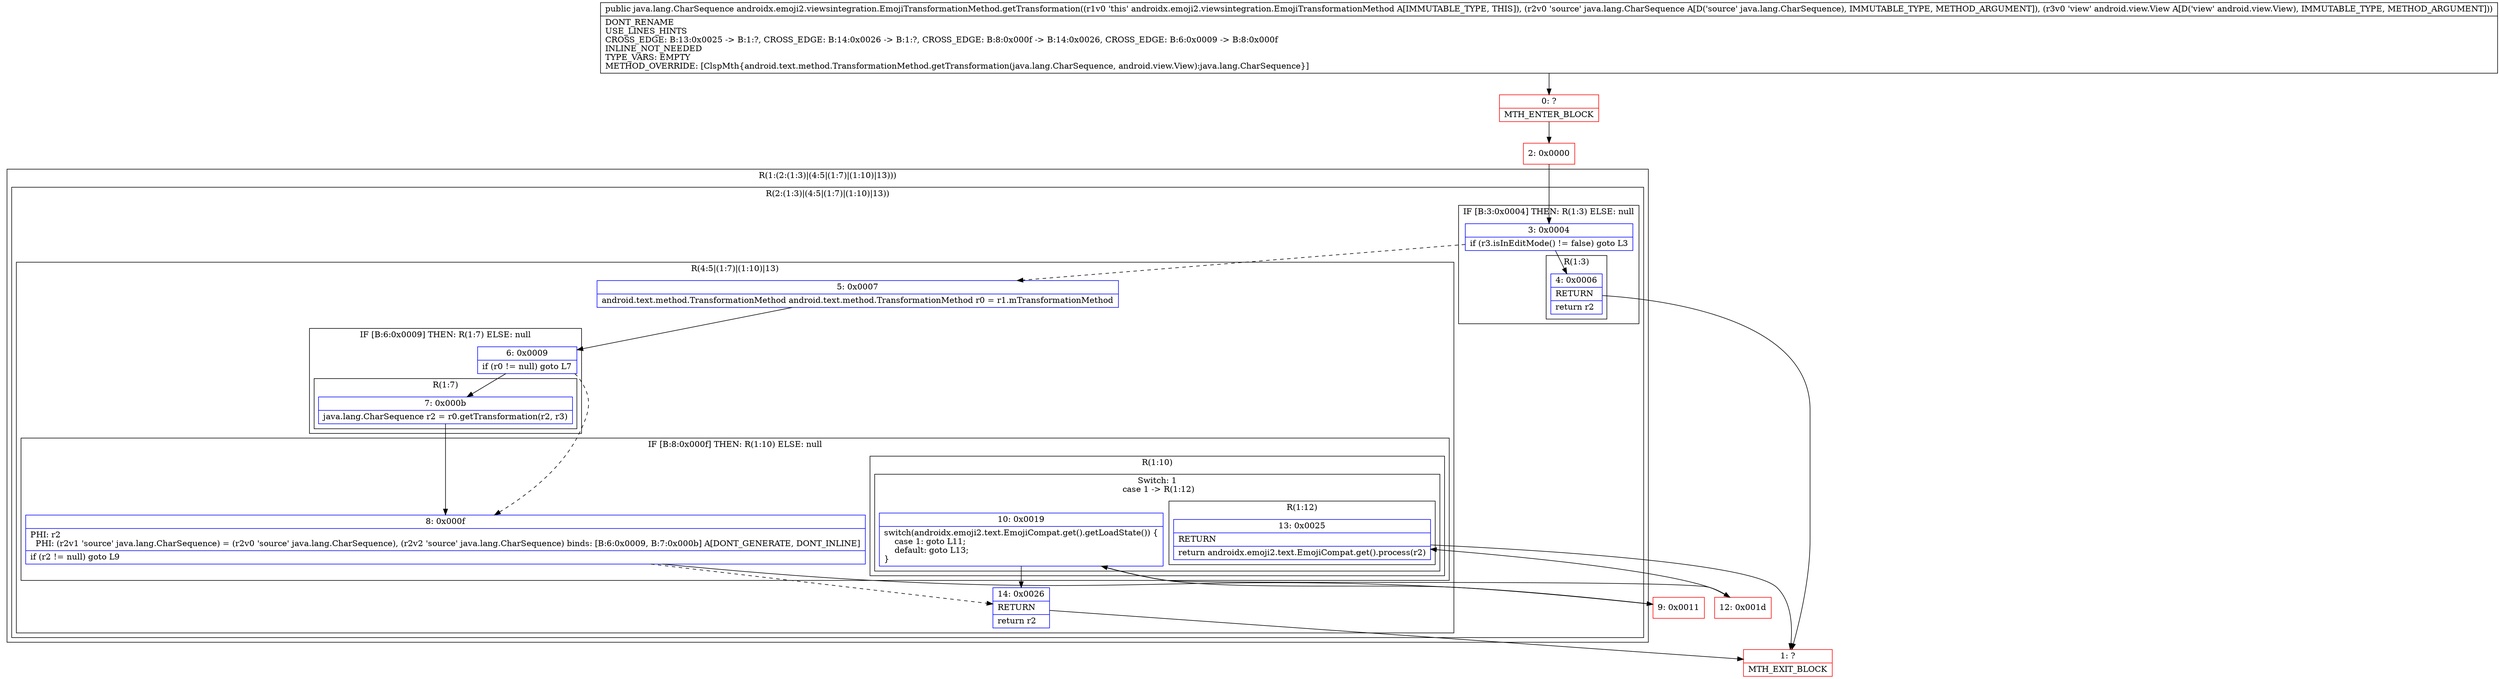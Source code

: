 digraph "CFG forandroidx.emoji2.viewsintegration.EmojiTransformationMethod.getTransformation(Ljava\/lang\/CharSequence;Landroid\/view\/View;)Ljava\/lang\/CharSequence;" {
subgraph cluster_Region_461435453 {
label = "R(1:(2:(1:3)|(4:5|(1:7)|(1:10)|13)))";
node [shape=record,color=blue];
subgraph cluster_Region_1117494377 {
label = "R(2:(1:3)|(4:5|(1:7)|(1:10)|13))";
node [shape=record,color=blue];
subgraph cluster_IfRegion_521863029 {
label = "IF [B:3:0x0004] THEN: R(1:3) ELSE: null";
node [shape=record,color=blue];
Node_3 [shape=record,label="{3\:\ 0x0004|if (r3.isInEditMode() != false) goto L3\l}"];
subgraph cluster_Region_741108447 {
label = "R(1:3)";
node [shape=record,color=blue];
Node_4 [shape=record,label="{4\:\ 0x0006|RETURN\l|return r2\l}"];
}
}
subgraph cluster_Region_1947571886 {
label = "R(4:5|(1:7)|(1:10)|13)";
node [shape=record,color=blue];
Node_5 [shape=record,label="{5\:\ 0x0007|android.text.method.TransformationMethod android.text.method.TransformationMethod r0 = r1.mTransformationMethod\l}"];
subgraph cluster_IfRegion_107084079 {
label = "IF [B:6:0x0009] THEN: R(1:7) ELSE: null";
node [shape=record,color=blue];
Node_6 [shape=record,label="{6\:\ 0x0009|if (r0 != null) goto L7\l}"];
subgraph cluster_Region_782096057 {
label = "R(1:7)";
node [shape=record,color=blue];
Node_7 [shape=record,label="{7\:\ 0x000b|java.lang.CharSequence r2 = r0.getTransformation(r2, r3)\l}"];
}
}
subgraph cluster_IfRegion_815887485 {
label = "IF [B:8:0x000f] THEN: R(1:10) ELSE: null";
node [shape=record,color=blue];
Node_8 [shape=record,label="{8\:\ 0x000f|PHI: r2 \l  PHI: (r2v1 'source' java.lang.CharSequence) = (r2v0 'source' java.lang.CharSequence), (r2v2 'source' java.lang.CharSequence) binds: [B:6:0x0009, B:7:0x000b] A[DONT_GENERATE, DONT_INLINE]\l|if (r2 != null) goto L9\l}"];
subgraph cluster_Region_784850644 {
label = "R(1:10)";
node [shape=record,color=blue];
subgraph cluster_SwitchRegion_1726901550 {
label = "Switch: 1
 case 1 -> R(1:12)";
node [shape=record,color=blue];
Node_10 [shape=record,label="{10\:\ 0x0019|switch(androidx.emoji2.text.EmojiCompat.get().getLoadState()) \{\l    case 1: goto L11;\l    default: goto L13;\l\}\l}"];
subgraph cluster_Region_693868990 {
label = "R(1:12)";
node [shape=record,color=blue];
Node_13 [shape=record,label="{13\:\ 0x0025|RETURN\l|return androidx.emoji2.text.EmojiCompat.get().process(r2)\l}"];
}
}
}
}
Node_14 [shape=record,label="{14\:\ 0x0026|RETURN\l|return r2\l}"];
}
}
}
Node_0 [shape=record,color=red,label="{0\:\ ?|MTH_ENTER_BLOCK\l}"];
Node_2 [shape=record,color=red,label="{2\:\ 0x0000}"];
Node_1 [shape=record,color=red,label="{1\:\ ?|MTH_EXIT_BLOCK\l}"];
Node_9 [shape=record,color=red,label="{9\:\ 0x0011}"];
Node_12 [shape=record,color=red,label="{12\:\ 0x001d}"];
MethodNode[shape=record,label="{public java.lang.CharSequence androidx.emoji2.viewsintegration.EmojiTransformationMethod.getTransformation((r1v0 'this' androidx.emoji2.viewsintegration.EmojiTransformationMethod A[IMMUTABLE_TYPE, THIS]), (r2v0 'source' java.lang.CharSequence A[D('source' java.lang.CharSequence), IMMUTABLE_TYPE, METHOD_ARGUMENT]), (r3v0 'view' android.view.View A[D('view' android.view.View), IMMUTABLE_TYPE, METHOD_ARGUMENT]))  | DONT_RENAME\lUSE_LINES_HINTS\lCROSS_EDGE: B:13:0x0025 \-\> B:1:?, CROSS_EDGE: B:14:0x0026 \-\> B:1:?, CROSS_EDGE: B:8:0x000f \-\> B:14:0x0026, CROSS_EDGE: B:6:0x0009 \-\> B:8:0x000f\lINLINE_NOT_NEEDED\lTYPE_VARS: EMPTY\lMETHOD_OVERRIDE: [ClspMth\{android.text.method.TransformationMethod.getTransformation(java.lang.CharSequence, android.view.View):java.lang.CharSequence\}]\l}"];
MethodNode -> Node_0;Node_3 -> Node_4;
Node_3 -> Node_5[style=dashed];
Node_4 -> Node_1;
Node_5 -> Node_6;
Node_6 -> Node_7;
Node_6 -> Node_8[style=dashed];
Node_7 -> Node_8;
Node_8 -> Node_9;
Node_8 -> Node_14[style=dashed];
Node_10 -> Node_12;
Node_10 -> Node_14;
Node_13 -> Node_1;
Node_14 -> Node_1;
Node_0 -> Node_2;
Node_2 -> Node_3;
Node_9 -> Node_10;
Node_12 -> Node_13;
}

